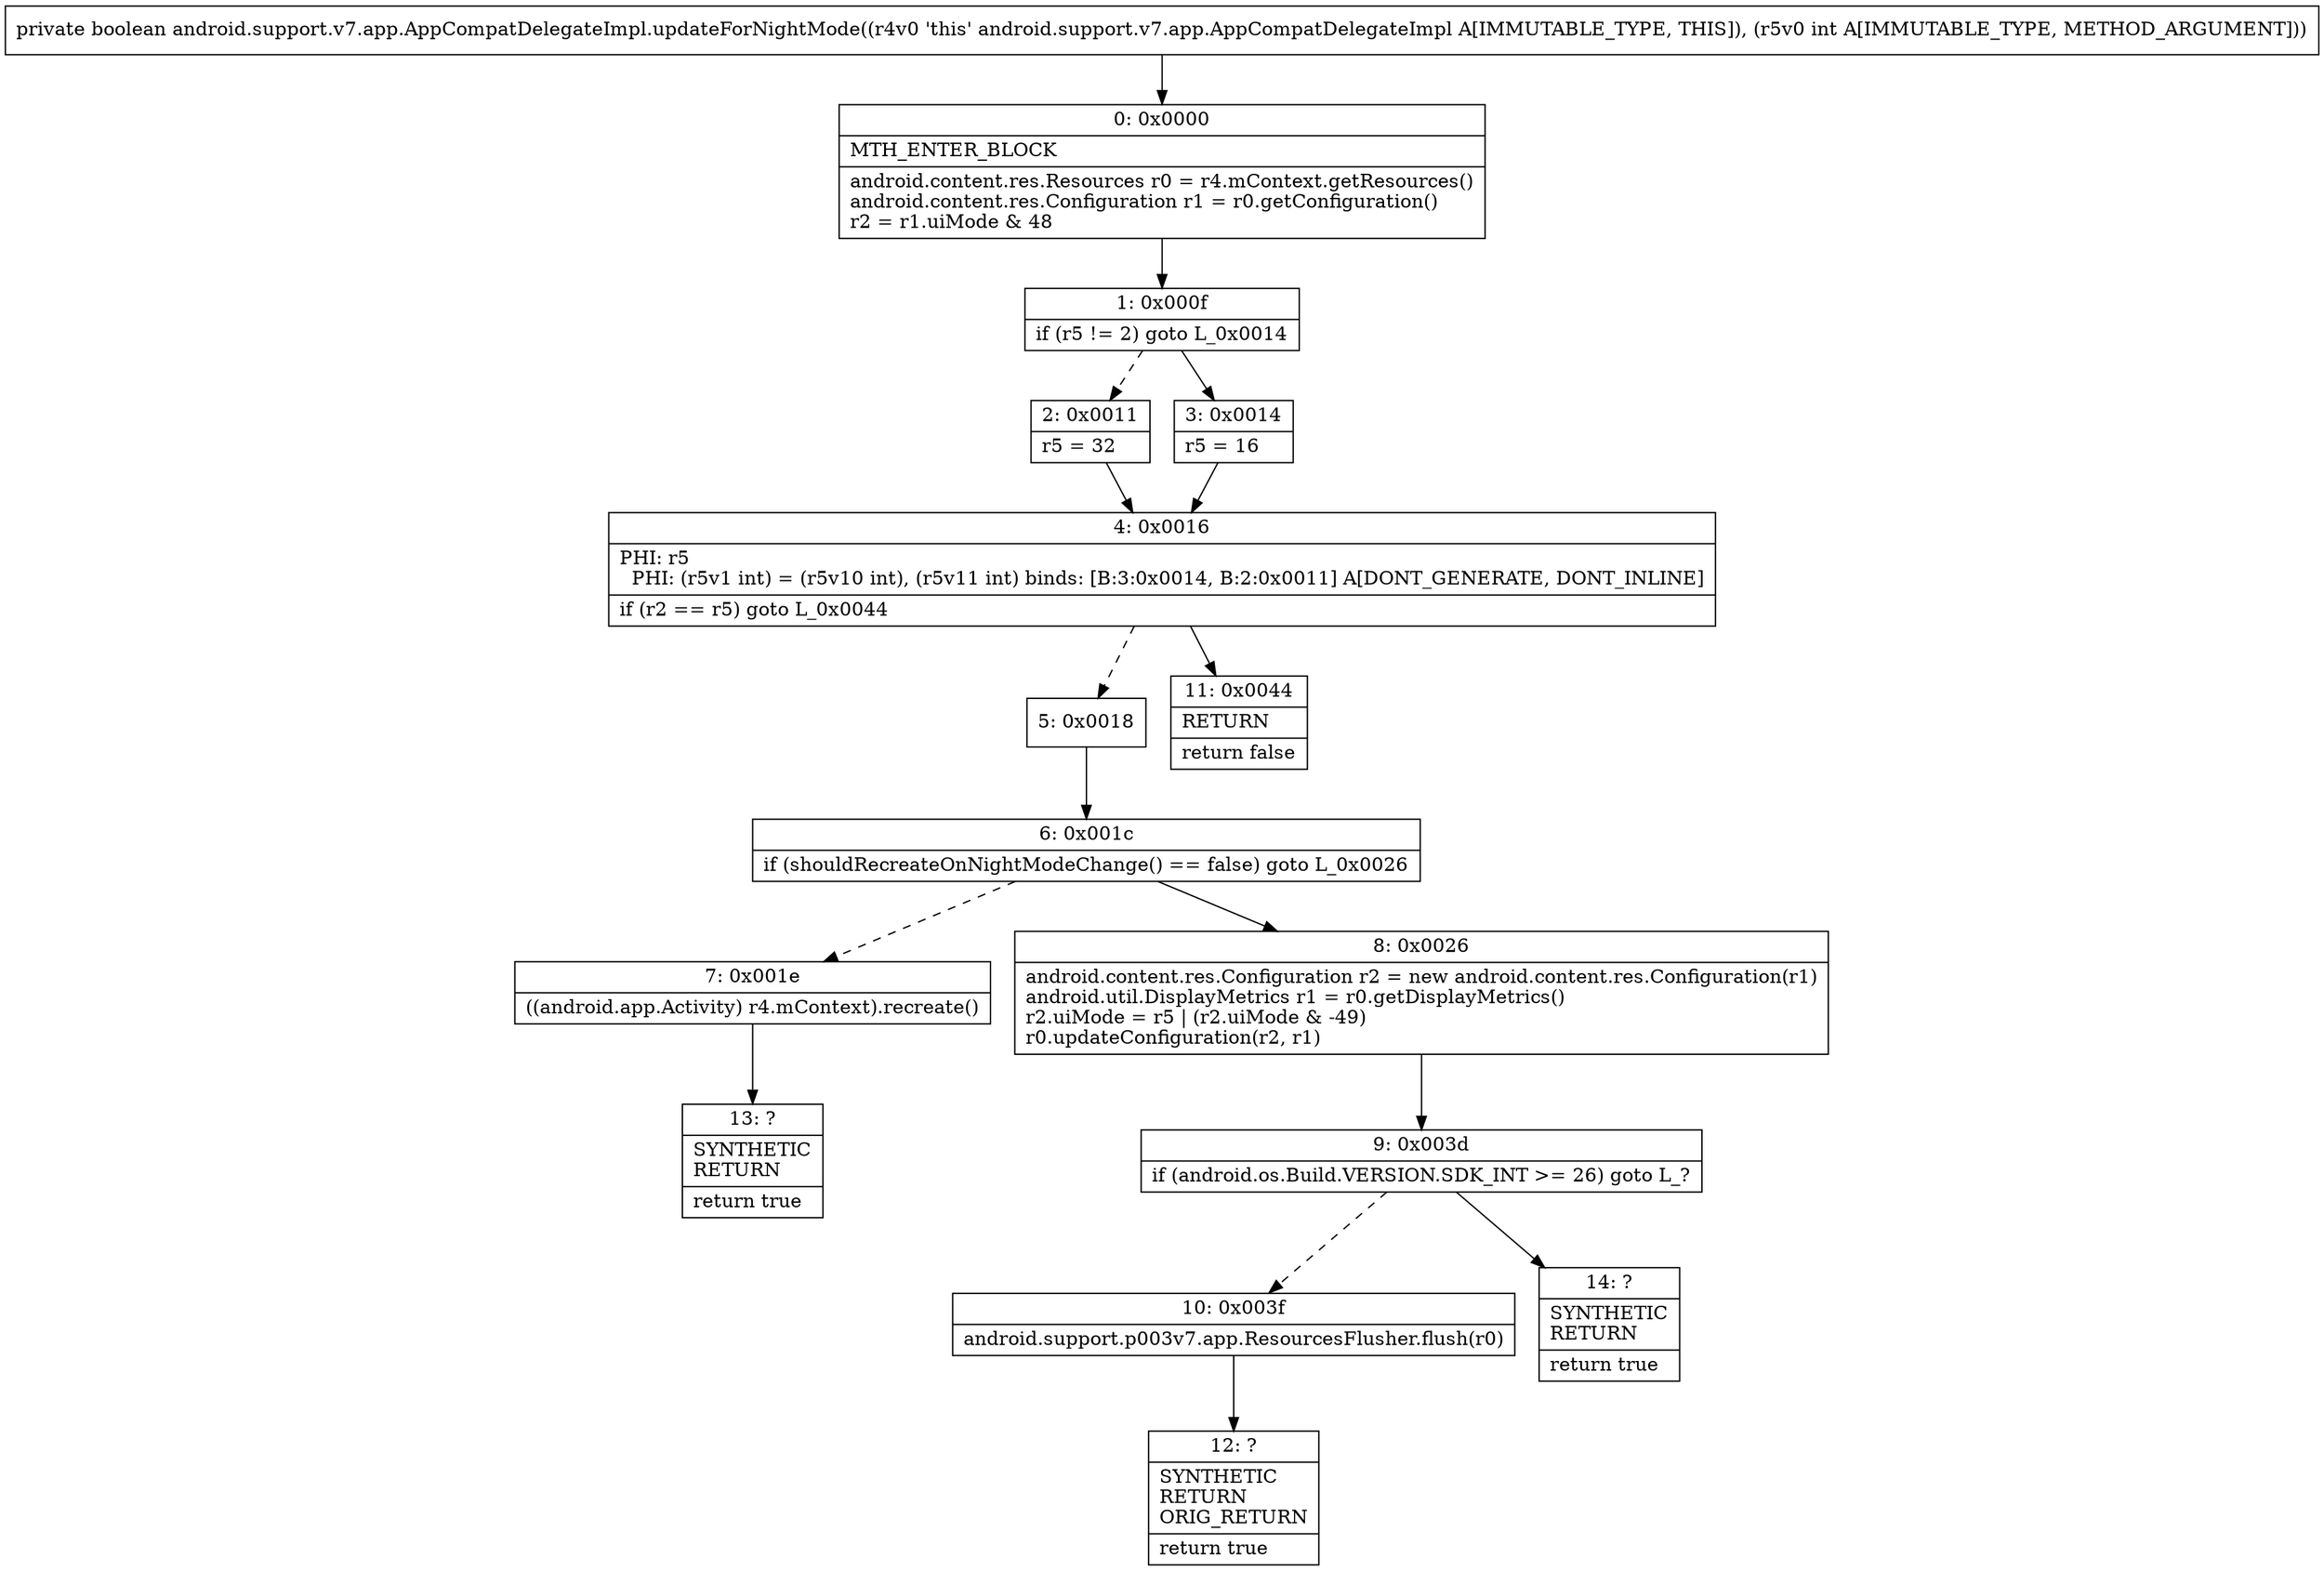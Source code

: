 digraph "CFG forandroid.support.v7.app.AppCompatDelegateImpl.updateForNightMode(I)Z" {
Node_0 [shape=record,label="{0\:\ 0x0000|MTH_ENTER_BLOCK\l|android.content.res.Resources r0 = r4.mContext.getResources()\landroid.content.res.Configuration r1 = r0.getConfiguration()\lr2 = r1.uiMode & 48\l}"];
Node_1 [shape=record,label="{1\:\ 0x000f|if (r5 != 2) goto L_0x0014\l}"];
Node_2 [shape=record,label="{2\:\ 0x0011|r5 = 32\l}"];
Node_3 [shape=record,label="{3\:\ 0x0014|r5 = 16\l}"];
Node_4 [shape=record,label="{4\:\ 0x0016|PHI: r5 \l  PHI: (r5v1 int) = (r5v10 int), (r5v11 int) binds: [B:3:0x0014, B:2:0x0011] A[DONT_GENERATE, DONT_INLINE]\l|if (r2 == r5) goto L_0x0044\l}"];
Node_5 [shape=record,label="{5\:\ 0x0018}"];
Node_6 [shape=record,label="{6\:\ 0x001c|if (shouldRecreateOnNightModeChange() == false) goto L_0x0026\l}"];
Node_7 [shape=record,label="{7\:\ 0x001e|((android.app.Activity) r4.mContext).recreate()\l}"];
Node_8 [shape=record,label="{8\:\ 0x0026|android.content.res.Configuration r2 = new android.content.res.Configuration(r1)\landroid.util.DisplayMetrics r1 = r0.getDisplayMetrics()\lr2.uiMode = r5 \| (r2.uiMode & \-49)\lr0.updateConfiguration(r2, r1)\l}"];
Node_9 [shape=record,label="{9\:\ 0x003d|if (android.os.Build.VERSION.SDK_INT \>= 26) goto L_?\l}"];
Node_10 [shape=record,label="{10\:\ 0x003f|android.support.p003v7.app.ResourcesFlusher.flush(r0)\l}"];
Node_11 [shape=record,label="{11\:\ 0x0044|RETURN\l|return false\l}"];
Node_12 [shape=record,label="{12\:\ ?|SYNTHETIC\lRETURN\lORIG_RETURN\l|return true\l}"];
Node_13 [shape=record,label="{13\:\ ?|SYNTHETIC\lRETURN\l|return true\l}"];
Node_14 [shape=record,label="{14\:\ ?|SYNTHETIC\lRETURN\l|return true\l}"];
MethodNode[shape=record,label="{private boolean android.support.v7.app.AppCompatDelegateImpl.updateForNightMode((r4v0 'this' android.support.v7.app.AppCompatDelegateImpl A[IMMUTABLE_TYPE, THIS]), (r5v0 int A[IMMUTABLE_TYPE, METHOD_ARGUMENT])) }"];
MethodNode -> Node_0;
Node_0 -> Node_1;
Node_1 -> Node_2[style=dashed];
Node_1 -> Node_3;
Node_2 -> Node_4;
Node_3 -> Node_4;
Node_4 -> Node_5[style=dashed];
Node_4 -> Node_11;
Node_5 -> Node_6;
Node_6 -> Node_7[style=dashed];
Node_6 -> Node_8;
Node_7 -> Node_13;
Node_8 -> Node_9;
Node_9 -> Node_10[style=dashed];
Node_9 -> Node_14;
Node_10 -> Node_12;
}

